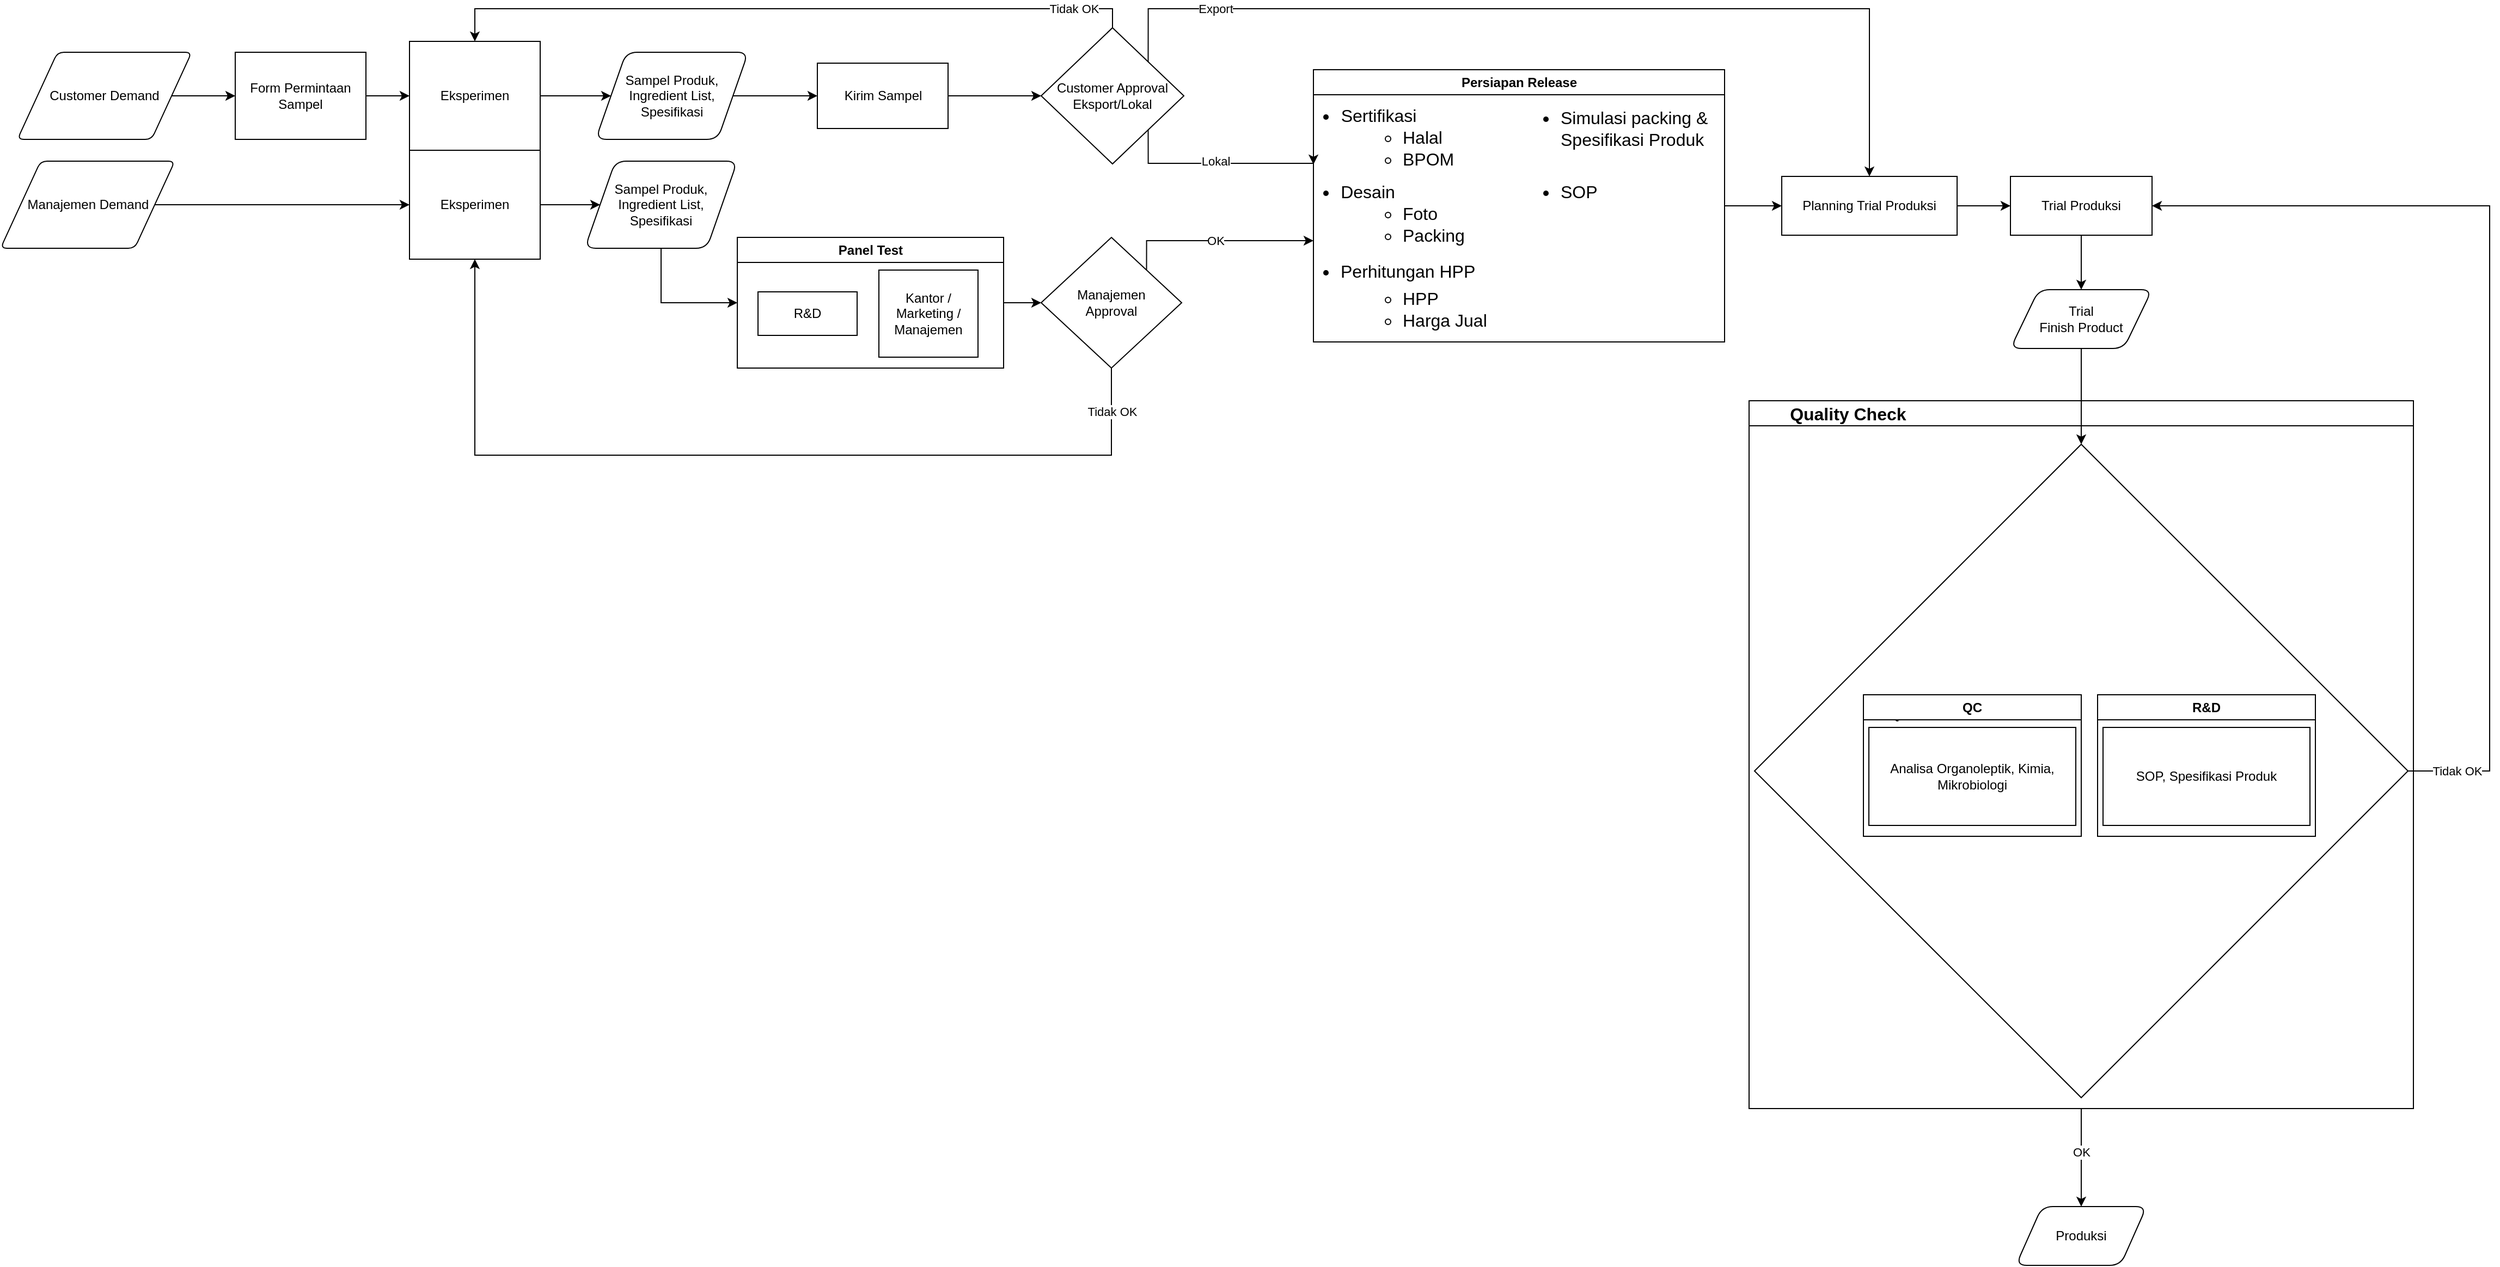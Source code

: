 <mxfile version="26.2.9">
  <diagram name="B2B" id="JEkLsybQMh7TkXwGEb7z">
    <mxGraphModel dx="1085" dy="737" grid="1" gridSize="10" guides="1" tooltips="1" connect="1" arrows="1" fold="1" page="1" pageScale="1" pageWidth="850" pageHeight="1100" math="0" shadow="0">
      <root>
        <mxCell id="0" />
        <mxCell id="1" parent="0" />
        <mxCell id="22Ek3IktAt-tEacaqxxI-50" style="edgeStyle=orthogonalEdgeStyle;rounded=0;orthogonalLoop=1;jettySize=auto;html=1;exitX=1;exitY=0.5;exitDx=0;exitDy=0;entryX=0;entryY=0.5;entryDx=0;entryDy=0;" edge="1" parent="1" source="6dXVv3c4vtzoXwTVIitz-65" target="22Ek3IktAt-tEacaqxxI-49">
          <mxGeometry relative="1" as="geometry" />
        </mxCell>
        <mxCell id="6dXVv3c4vtzoXwTVIitz-65" value="Form Permintaan Sampel" style="whiteSpace=wrap;strokeWidth=1;" parent="1" vertex="1">
          <mxGeometry x="280" y="50" width="120" height="80" as="geometry" />
        </mxCell>
        <mxCell id="22Ek3IktAt-tEacaqxxI-70" style="edgeStyle=orthogonalEdgeStyle;rounded=0;orthogonalLoop=1;jettySize=auto;html=1;exitX=0.5;exitY=1;exitDx=0;exitDy=0;entryX=0;entryY=0.5;entryDx=0;entryDy=0;" edge="1" parent="1" source="6dXVv3c4vtzoXwTVIitz-66" target="TRk_BBOaTZ7uG1GUnGQx-3">
          <mxGeometry relative="1" as="geometry">
            <Array as="points">
              <mxPoint x="671" y="280" />
            </Array>
          </mxGeometry>
        </mxCell>
        <mxCell id="6dXVv3c4vtzoXwTVIitz-66" value="Sampel Produk, Ingredient List, Spesifikasi" style="shape=parallelogram;whiteSpace=wrap;strokeWidth=1;;perimeter=parallelogramPerimeter;rounded=1;" parent="1" vertex="1">
          <mxGeometry x="601" y="150" width="140" height="80" as="geometry" />
        </mxCell>
        <mxCell id="7P-PuD_ggh4ez_p3lZlP-34" value="" style="edgeStyle=orthogonalEdgeStyle;rounded=0;orthogonalLoop=1;jettySize=auto;html=1;" parent="1" source="6dXVv3c4vtzoXwTVIitz-73" target="6dXVv3c4vtzoXwTVIitz-74" edge="1">
          <mxGeometry relative="1" as="geometry" />
        </mxCell>
        <mxCell id="6dXVv3c4vtzoXwTVIitz-73" value="Planning Trial Produksi" style="whiteSpace=wrap;strokeWidth=1;" parent="1" vertex="1">
          <mxGeometry x="1700" y="164" width="161" height="54" as="geometry" />
        </mxCell>
        <mxCell id="22Ek3IktAt-tEacaqxxI-93" style="edgeStyle=orthogonalEdgeStyle;rounded=0;orthogonalLoop=1;jettySize=auto;html=1;exitX=0.5;exitY=1;exitDx=0;exitDy=0;entryX=0.5;entryY=0;entryDx=0;entryDy=0;" edge="1" parent="1" source="6dXVv3c4vtzoXwTVIitz-74" target="22Ek3IktAt-tEacaqxxI-92">
          <mxGeometry relative="1" as="geometry" />
        </mxCell>
        <mxCell id="6dXVv3c4vtzoXwTVIitz-74" value="Trial Produksi" style="whiteSpace=wrap;strokeWidth=1;" parent="1" vertex="1">
          <mxGeometry x="1910" y="164" width="130" height="54" as="geometry" />
        </mxCell>
        <mxCell id="6dXVv3c4vtzoXwTVIitz-79" value="Produksi" style="shape=parallelogram;whiteSpace=wrap;strokeWidth=1;;perimeter=parallelogramPerimeter;rounded=1;" parent="1" vertex="1">
          <mxGeometry x="1915" y="1110" width="120" height="54" as="geometry" />
        </mxCell>
        <mxCell id="22Ek3IktAt-tEacaqxxI-52" style="edgeStyle=orthogonalEdgeStyle;rounded=0;orthogonalLoop=1;jettySize=auto;html=1;exitX=1;exitY=0.5;exitDx=0;exitDy=0;entryX=0;entryY=0.5;entryDx=0;entryDy=0;" edge="1" parent="1" source="7P-PuD_ggh4ez_p3lZlP-11" target="6dXVv3c4vtzoXwTVIitz-66">
          <mxGeometry relative="1" as="geometry" />
        </mxCell>
        <mxCell id="7P-PuD_ggh4ez_p3lZlP-11" value="Eksperimen" style="whiteSpace=wrap;strokeWidth=1;" parent="1" vertex="1">
          <mxGeometry x="440" y="140" width="120" height="100" as="geometry" />
        </mxCell>
        <mxCell id="7P-PuD_ggh4ez_p3lZlP-14" style="edgeStyle=orthogonalEdgeStyle;rounded=0;orthogonalLoop=1;jettySize=auto;html=1;exitX=1;exitY=0.5;exitDx=0;exitDy=0;entryX=0;entryY=0.5;entryDx=0;entryDy=0;strokeWidth=1;" parent="1" source="7P-PuD_ggh4ez_p3lZlP-13" target="6dXVv3c4vtzoXwTVIitz-65" edge="1">
          <mxGeometry relative="1" as="geometry" />
        </mxCell>
        <mxCell id="7P-PuD_ggh4ez_p3lZlP-13" value="Customer Demand" style="shape=parallelogram;html=1;strokeWidth=1;perimeter=parallelogramPerimeter;whiteSpace=wrap;rounded=1;arcSize=12;size=0.23;" parent="1" vertex="1">
          <mxGeometry x="80" y="50" width="160" height="80" as="geometry" />
        </mxCell>
        <mxCell id="TRk_BBOaTZ7uG1GUnGQx-2" style="edgeStyle=orthogonalEdgeStyle;rounded=0;orthogonalLoop=1;jettySize=auto;html=1;exitX=1;exitY=0.5;exitDx=0;exitDy=0;entryX=0;entryY=0.5;entryDx=0;entryDy=0;" parent="1" source="TRk_BBOaTZ7uG1GUnGQx-1" target="7P-PuD_ggh4ez_p3lZlP-11" edge="1">
          <mxGeometry relative="1" as="geometry" />
        </mxCell>
        <mxCell id="TRk_BBOaTZ7uG1GUnGQx-1" value="Manajemen Demand" style="shape=parallelogram;html=1;strokeWidth=1;perimeter=parallelogramPerimeter;whiteSpace=wrap;rounded=1;arcSize=12;size=0.23;" parent="1" vertex="1">
          <mxGeometry x="64.5" y="150" width="160" height="80" as="geometry" />
        </mxCell>
        <mxCell id="22Ek3IktAt-tEacaqxxI-72" style="edgeStyle=orthogonalEdgeStyle;rounded=0;orthogonalLoop=1;jettySize=auto;html=1;exitX=1;exitY=0.5;exitDx=0;exitDy=0;entryX=0;entryY=0.5;entryDx=0;entryDy=0;" edge="1" parent="1" source="TRk_BBOaTZ7uG1GUnGQx-3" target="22Ek3IktAt-tEacaqxxI-34">
          <mxGeometry relative="1" as="geometry" />
        </mxCell>
        <mxCell id="TRk_BBOaTZ7uG1GUnGQx-3" value="Panel Test" style="swimlane;whiteSpace=wrap;html=1;" parent="1" vertex="1">
          <mxGeometry x="741" y="220" width="244.5" height="120" as="geometry" />
        </mxCell>
        <mxCell id="TRk_BBOaTZ7uG1GUnGQx-4" value="Kantor / Marketing / Manajemen" style="rounded=0;whiteSpace=wrap;html=1;" parent="TRk_BBOaTZ7uG1GUnGQx-3" vertex="1">
          <mxGeometry x="130" y="30" width="91" height="80" as="geometry" />
        </mxCell>
        <mxCell id="TRk_BBOaTZ7uG1GUnGQx-5" value="R&amp;amp;D" style="rounded=0;whiteSpace=wrap;html=1;" parent="TRk_BBOaTZ7uG1GUnGQx-3" vertex="1">
          <mxGeometry x="19" y="50" width="91" height="40" as="geometry" />
        </mxCell>
        <mxCell id="22Ek3IktAt-tEacaqxxI-42" style="edgeStyle=orthogonalEdgeStyle;rounded=0;orthogonalLoop=1;jettySize=auto;html=1;exitX=1;exitY=0.5;exitDx=0;exitDy=0;entryX=0;entryY=0.5;entryDx=0;entryDy=0;" edge="1" parent="1" source="22Ek3IktAt-tEacaqxxI-8" target="6dXVv3c4vtzoXwTVIitz-73">
          <mxGeometry relative="1" as="geometry">
            <mxPoint x="520" y="711" as="targetPoint" />
          </mxGeometry>
        </mxCell>
        <mxCell id="22Ek3IktAt-tEacaqxxI-8" value="Persiapan Release" style="swimlane;whiteSpace=wrap;html=1;" vertex="1" parent="1">
          <mxGeometry x="1270" y="66" width="377.5" height="250" as="geometry" />
        </mxCell>
        <mxCell id="22Ek3IktAt-tEacaqxxI-9" value="&lt;ul&gt;&lt;li&gt;Sertifikasi&lt;/li&gt;&lt;/ul&gt;" style="text;html=1;align=center;verticalAlign=middle;whiteSpace=wrap;rounded=0;fontSize=16;" vertex="1" parent="22Ek3IktAt-tEacaqxxI-8">
          <mxGeometry x="10" y="27" width="60" height="30" as="geometry" />
        </mxCell>
        <mxCell id="22Ek3IktAt-tEacaqxxI-11" value="&lt;ul&gt;&lt;ul&gt;&lt;li&gt;Halal&lt;/li&gt;&lt;li&gt;BPOM&lt;/li&gt;&lt;/ul&gt;&lt;/ul&gt;" style="text;html=1;align=left;verticalAlign=middle;whiteSpace=wrap;rounded=0;fontSize=16;" vertex="1" parent="22Ek3IktAt-tEacaqxxI-8">
          <mxGeometry y="57" width="60" height="30" as="geometry" />
        </mxCell>
        <mxCell id="22Ek3IktAt-tEacaqxxI-15" value="&lt;ul&gt;&lt;ul&gt;&lt;li&gt;Foto&lt;/li&gt;&lt;li&gt;Packing&lt;/li&gt;&lt;/ul&gt;&lt;/ul&gt;" style="text;html=1;align=left;verticalAlign=middle;whiteSpace=wrap;rounded=0;fontSize=16;" vertex="1" parent="22Ek3IktAt-tEacaqxxI-8">
          <mxGeometry y="127" width="60" height="30" as="geometry" />
        </mxCell>
        <mxCell id="22Ek3IktAt-tEacaqxxI-14" value="&lt;ul&gt;&lt;li&gt;Desain&lt;/li&gt;&lt;/ul&gt;" style="text;html=1;align=center;verticalAlign=middle;whiteSpace=wrap;rounded=0;fontSize=16;" vertex="1" parent="22Ek3IktAt-tEacaqxxI-8">
          <mxGeometry y="97" width="60" height="30" as="geometry" />
        </mxCell>
        <mxCell id="22Ek3IktAt-tEacaqxxI-22" value="&lt;ul&gt;&lt;li&gt;Simulasi packing &amp;amp; Spesifikasi Produk&lt;/li&gt;&lt;/ul&gt;" style="text;html=1;align=left;verticalAlign=middle;whiteSpace=wrap;rounded=0;fontSize=16;" vertex="1" parent="22Ek3IktAt-tEacaqxxI-8">
          <mxGeometry x="185" y="27" width="235" height="53" as="geometry" />
        </mxCell>
        <mxCell id="22Ek3IktAt-tEacaqxxI-25" value="&lt;ul&gt;&lt;ul&gt;&lt;li&gt;HPP&lt;/li&gt;&lt;li&gt;Harga Jual&lt;/li&gt;&lt;/ul&gt;&lt;/ul&gt;" style="text;html=1;align=left;verticalAlign=middle;whiteSpace=wrap;rounded=0;fontSize=16;" vertex="1" parent="22Ek3IktAt-tEacaqxxI-8">
          <mxGeometry y="200" width="180" height="40" as="geometry" />
        </mxCell>
        <mxCell id="22Ek3IktAt-tEacaqxxI-43" value="&lt;ul&gt;&lt;li&gt;SOP&lt;/li&gt;&lt;/ul&gt;" style="text;html=1;align=left;verticalAlign=middle;whiteSpace=wrap;rounded=0;fontSize=16;" vertex="1" parent="22Ek3IktAt-tEacaqxxI-8">
          <mxGeometry x="185" y="85.5" width="235" height="53" as="geometry" />
        </mxCell>
        <mxCell id="22Ek3IktAt-tEacaqxxI-26" value="&lt;ul&gt;&lt;li&gt;Perhitungan HPP&lt;/li&gt;&lt;/ul&gt;" style="text;html=1;align=left;verticalAlign=middle;whiteSpace=wrap;rounded=0;fontSize=16;" vertex="1" parent="22Ek3IktAt-tEacaqxxI-8">
          <mxGeometry x="-17" y="170" width="180" height="30" as="geometry" />
        </mxCell>
        <mxCell id="22Ek3IktAt-tEacaqxxI-34" value="Manajemen&#xa;Approval" style="rhombus;whiteSpace=wrap;strokeWidth=1;" vertex="1" parent="1">
          <mxGeometry x="1020" y="220" width="129" height="120" as="geometry" />
        </mxCell>
        <mxCell id="22Ek3IktAt-tEacaqxxI-44" value="" style="endArrow=classic;html=1;rounded=0;exitX=1;exitY=0;exitDx=0;exitDy=0;entryX=0;entryY=1;entryDx=0;entryDy=0;edgeStyle=orthogonalEdgeStyle;" edge="1" parent="1" source="22Ek3IktAt-tEacaqxxI-34" target="22Ek3IktAt-tEacaqxxI-15">
          <mxGeometry relative="1" as="geometry">
            <mxPoint x="530" y="421" as="sourcePoint" />
            <mxPoint x="250" y="531" as="targetPoint" />
            <Array as="points">
              <mxPoint x="1117" y="223" />
            </Array>
          </mxGeometry>
        </mxCell>
        <mxCell id="22Ek3IktAt-tEacaqxxI-45" value="OK" style="edgeLabel;resizable=0;html=1;;align=center;verticalAlign=middle;" connectable="0" vertex="1" parent="22Ek3IktAt-tEacaqxxI-44">
          <mxGeometry relative="1" as="geometry">
            <mxPoint as="offset" />
          </mxGeometry>
        </mxCell>
        <mxCell id="22Ek3IktAt-tEacaqxxI-46" value="Customer Approval&lt;div&gt;Eksport/Lokal&lt;/div&gt;" style="rhombus;whiteSpace=wrap;html=1;" vertex="1" parent="1">
          <mxGeometry x="1020" y="27.5" width="131" height="125" as="geometry" />
        </mxCell>
        <mxCell id="22Ek3IktAt-tEacaqxxI-53" style="edgeStyle=orthogonalEdgeStyle;rounded=0;orthogonalLoop=1;jettySize=auto;html=1;exitX=1;exitY=0.5;exitDx=0;exitDy=0;entryX=0;entryY=0.5;entryDx=0;entryDy=0;" edge="1" parent="1" source="22Ek3IktAt-tEacaqxxI-49" target="22Ek3IktAt-tEacaqxxI-51">
          <mxGeometry relative="1" as="geometry" />
        </mxCell>
        <mxCell id="22Ek3IktAt-tEacaqxxI-49" value="Eksperimen" style="whiteSpace=wrap;strokeWidth=1;" vertex="1" parent="1">
          <mxGeometry x="440" y="40" width="120" height="100" as="geometry" />
        </mxCell>
        <mxCell id="22Ek3IktAt-tEacaqxxI-57" style="edgeStyle=orthogonalEdgeStyle;rounded=0;orthogonalLoop=1;jettySize=auto;html=1;exitX=1;exitY=0.5;exitDx=0;exitDy=0;entryX=0;entryY=0.5;entryDx=0;entryDy=0;" edge="1" parent="1" source="22Ek3IktAt-tEacaqxxI-83" target="22Ek3IktAt-tEacaqxxI-46">
          <mxGeometry relative="1" as="geometry" />
        </mxCell>
        <mxCell id="22Ek3IktAt-tEacaqxxI-51" value="Sampel Produk, Ingredient List, Spesifikasi" style="shape=parallelogram;whiteSpace=wrap;strokeWidth=1;;perimeter=parallelogramPerimeter;rounded=1;" vertex="1" parent="1">
          <mxGeometry x="611" y="50" width="140" height="80" as="geometry" />
        </mxCell>
        <mxCell id="22Ek3IktAt-tEacaqxxI-68" value="" style="endArrow=classic;html=1;rounded=0;exitX=0.5;exitY=0;exitDx=0;exitDy=0;entryX=0.5;entryY=0;entryDx=0;entryDy=0;edgeStyle=orthogonalEdgeStyle;" edge="1" parent="1" source="22Ek3IktAt-tEacaqxxI-46" target="22Ek3IktAt-tEacaqxxI-49">
          <mxGeometry relative="1" as="geometry">
            <mxPoint x="810" y="150" as="sourcePoint" />
            <mxPoint x="910" y="150" as="targetPoint" />
            <Array as="points">
              <mxPoint x="1086" y="10" />
              <mxPoint x="500" y="10" />
            </Array>
          </mxGeometry>
        </mxCell>
        <mxCell id="22Ek3IktAt-tEacaqxxI-69" value="Tidak OK" style="edgeLabel;resizable=0;html=1;;align=center;verticalAlign=middle;" connectable="0" vertex="1" parent="22Ek3IktAt-tEacaqxxI-68">
          <mxGeometry relative="1" as="geometry">
            <mxPoint x="263" as="offset" />
          </mxGeometry>
        </mxCell>
        <mxCell id="22Ek3IktAt-tEacaqxxI-75" value="" style="endArrow=classic;html=1;rounded=0;exitX=0.5;exitY=1;exitDx=0;exitDy=0;entryX=0.5;entryY=1;entryDx=0;entryDy=0;edgeStyle=orthogonalEdgeStyle;" edge="1" parent="1" source="22Ek3IktAt-tEacaqxxI-34" target="7P-PuD_ggh4ez_p3lZlP-11">
          <mxGeometry relative="1" as="geometry">
            <mxPoint x="895" y="448" as="sourcePoint" />
            <mxPoint x="520" y="460" as="targetPoint" />
            <Array as="points">
              <mxPoint x="1084" y="420" />
              <mxPoint x="500" y="420" />
            </Array>
          </mxGeometry>
        </mxCell>
        <mxCell id="22Ek3IktAt-tEacaqxxI-76" value="Tidak OK" style="edgeLabel;resizable=0;html=1;;align=center;verticalAlign=middle;" connectable="0" vertex="1" parent="22Ek3IktAt-tEacaqxxI-75">
          <mxGeometry relative="1" as="geometry">
            <mxPoint x="343" y="-40" as="offset" />
          </mxGeometry>
        </mxCell>
        <mxCell id="22Ek3IktAt-tEacaqxxI-77" value="" style="endArrow=classic;html=1;rounded=0;exitX=1;exitY=1;exitDx=0;exitDy=0;entryX=0;entryY=1;entryDx=0;entryDy=0;edgeStyle=orthogonalEdgeStyle;" edge="1" parent="1" source="22Ek3IktAt-tEacaqxxI-46" target="22Ek3IktAt-tEacaqxxI-11">
          <mxGeometry relative="1" as="geometry">
            <mxPoint x="1360" y="90" as="sourcePoint" />
            <mxPoint x="1240" y="100" as="targetPoint" />
            <Array as="points">
              <mxPoint x="1118" y="152" />
              <mxPoint x="1270" y="152" />
            </Array>
          </mxGeometry>
        </mxCell>
        <mxCell id="22Ek3IktAt-tEacaqxxI-78" value="Lokal" style="edgeLabel;resizable=0;html=1;;align=center;verticalAlign=middle;" connectable="0" vertex="1" parent="22Ek3IktAt-tEacaqxxI-77">
          <mxGeometry relative="1" as="geometry">
            <mxPoint x="1" y="-2" as="offset" />
          </mxGeometry>
        </mxCell>
        <mxCell id="22Ek3IktAt-tEacaqxxI-80" value="" style="endArrow=classic;html=1;rounded=0;exitX=1;exitY=0;exitDx=0;exitDy=0;entryX=0.5;entryY=0;entryDx=0;entryDy=0;edgeStyle=orthogonalEdgeStyle;" edge="1" parent="1" source="22Ek3IktAt-tEacaqxxI-46" target="6dXVv3c4vtzoXwTVIitz-73">
          <mxGeometry relative="1" as="geometry">
            <mxPoint x="1295" y="25.75" as="sourcePoint" />
            <mxPoint x="1440" y="50" as="targetPoint" />
            <Array as="points">
              <mxPoint x="1118" y="10" />
              <mxPoint x="1781" y="10" />
            </Array>
          </mxGeometry>
        </mxCell>
        <mxCell id="22Ek3IktAt-tEacaqxxI-81" value="Export" style="edgeLabel;resizable=0;html=1;;align=center;verticalAlign=middle;" connectable="0" vertex="1" parent="22Ek3IktAt-tEacaqxxI-80">
          <mxGeometry relative="1" as="geometry">
            <mxPoint x="-322" as="offset" />
          </mxGeometry>
        </mxCell>
        <mxCell id="22Ek3IktAt-tEacaqxxI-82" value="" style="edgeStyle=orthogonalEdgeStyle;rounded=0;orthogonalLoop=1;jettySize=auto;html=1;exitX=1;exitY=0.5;exitDx=0;exitDy=0;entryX=0;entryY=0.5;entryDx=0;entryDy=0;" edge="1" parent="1" source="22Ek3IktAt-tEacaqxxI-51" target="22Ek3IktAt-tEacaqxxI-83">
          <mxGeometry relative="1" as="geometry">
            <mxPoint x="737" y="90" as="sourcePoint" />
            <mxPoint x="1020" y="90" as="targetPoint" />
          </mxGeometry>
        </mxCell>
        <mxCell id="22Ek3IktAt-tEacaqxxI-83" value="Kirim Sampel" style="rounded=0;whiteSpace=wrap;html=1;" vertex="1" parent="1">
          <mxGeometry x="814.5" y="60" width="120" height="60" as="geometry" />
        </mxCell>
        <mxCell id="22Ek3IktAt-tEacaqxxI-88" value="&lt;font style=&quot;font-size: 16px;&quot;&gt;&lt;span style=&quot;white-space: pre;&quot;&gt;&#x9;&lt;/span&gt;Quality Check&lt;/font&gt;" style="swimlane;whiteSpace=wrap;html=1;align=left;" vertex="1" parent="1">
          <mxGeometry x="1670" y="370" width="610" height="650" as="geometry" />
        </mxCell>
        <mxCell id="22Ek3IktAt-tEacaqxxI-87" value="" style="rhombus;whiteSpace=wrap;html=1;" vertex="1" parent="22Ek3IktAt-tEacaqxxI-88">
          <mxGeometry x="5" y="40" width="600" height="600" as="geometry" />
        </mxCell>
        <mxCell id="22Ek3IktAt-tEacaqxxI-85" value="" style="group" vertex="1" connectable="0" parent="22Ek3IktAt-tEacaqxxI-88">
          <mxGeometry x="110" y="280" width="195" height="120" as="geometry" />
        </mxCell>
        <mxCell id="22Ek3IktAt-tEacaqxxI-84" value="QC" style="text;html=1;align=center;verticalAlign=middle;whiteSpace=wrap;rounded=0;" vertex="1" parent="22Ek3IktAt-tEacaqxxI-85">
          <mxGeometry width="57" height="16.364" as="geometry" />
        </mxCell>
        <mxCell id="22Ek3IktAt-tEacaqxxI-105" value="QC" style="swimlane;whiteSpace=wrap;html=1;" vertex="1" parent="22Ek3IktAt-tEacaqxxI-85">
          <mxGeometry x="-5" y="-10" width="200" height="130" as="geometry" />
        </mxCell>
        <mxCell id="6dXVv3c4vtzoXwTVIitz-78" value="Analisa Organoleptik, Kimia, Mikrobiologi" style="whiteSpace=wrap;strokeWidth=1;" parent="22Ek3IktAt-tEacaqxxI-105" vertex="1">
          <mxGeometry x="5" y="30" width="190" height="90" as="geometry" />
        </mxCell>
        <mxCell id="22Ek3IktAt-tEacaqxxI-104" value="R&amp;amp;D" style="swimlane;whiteSpace=wrap;html=1;" vertex="1" parent="22Ek3IktAt-tEacaqxxI-88">
          <mxGeometry x="320" y="270" width="200" height="130" as="geometry" />
        </mxCell>
        <mxCell id="6dXVv3c4vtzoXwTVIitz-70" value="SOP, Spesifikasi Produk" style="whiteSpace=wrap;strokeWidth=1;" parent="22Ek3IktAt-tEacaqxxI-104" vertex="1">
          <mxGeometry x="5" y="30" width="190" height="90" as="geometry" />
        </mxCell>
        <mxCell id="22Ek3IktAt-tEacaqxxI-94" style="edgeStyle=orthogonalEdgeStyle;rounded=0;orthogonalLoop=1;jettySize=auto;html=1;exitX=0.5;exitY=1;exitDx=0;exitDy=0;entryX=0.5;entryY=0;entryDx=0;entryDy=0;" edge="1" parent="1" source="22Ek3IktAt-tEacaqxxI-92" target="22Ek3IktAt-tEacaqxxI-87">
          <mxGeometry relative="1" as="geometry">
            <mxPoint x="2040" y="340" as="targetPoint" />
            <Array as="points" />
          </mxGeometry>
        </mxCell>
        <mxCell id="22Ek3IktAt-tEacaqxxI-92" value="Trial&#xa;Finish Product" style="shape=parallelogram;whiteSpace=wrap;strokeWidth=1;;perimeter=parallelogramPerimeter;rounded=1;" vertex="1" parent="1">
          <mxGeometry x="1910" y="268" width="130" height="54" as="geometry" />
        </mxCell>
        <mxCell id="22Ek3IktAt-tEacaqxxI-111" value="" style="endArrow=classic;html=1;rounded=0;exitX=0.5;exitY=1;exitDx=0;exitDy=0;entryX=0.5;entryY=0;entryDx=0;entryDy=0;" edge="1" parent="1" source="22Ek3IktAt-tEacaqxxI-88" target="6dXVv3c4vtzoXwTVIitz-79">
          <mxGeometry relative="1" as="geometry">
            <mxPoint x="1985" y="710" as="sourcePoint" />
            <mxPoint x="1985" y="750" as="targetPoint" />
          </mxGeometry>
        </mxCell>
        <mxCell id="22Ek3IktAt-tEacaqxxI-112" value="OK" style="edgeLabel;resizable=0;html=1;;align=center;verticalAlign=middle;" connectable="0" vertex="1" parent="22Ek3IktAt-tEacaqxxI-111">
          <mxGeometry relative="1" as="geometry">
            <mxPoint y="-5" as="offset" />
          </mxGeometry>
        </mxCell>
        <mxCell id="22Ek3IktAt-tEacaqxxI-116" value="" style="endArrow=classic;html=1;rounded=0;exitX=1;exitY=0.5;exitDx=0;exitDy=0;entryX=1;entryY=0.5;entryDx=0;entryDy=0;edgeStyle=orthogonalEdgeStyle;" edge="1" parent="1" source="22Ek3IktAt-tEacaqxxI-87" target="6dXVv3c4vtzoXwTVIitz-74">
          <mxGeometry relative="1" as="geometry">
            <mxPoint x="2100" y="510" as="sourcePoint" />
            <mxPoint x="2200" y="510" as="targetPoint" />
            <Array as="points">
              <mxPoint x="2350" y="710" />
              <mxPoint x="2350" y="191" />
            </Array>
          </mxGeometry>
        </mxCell>
        <mxCell id="22Ek3IktAt-tEacaqxxI-117" value="Tidak OK" style="edgeLabel;resizable=0;html=1;;align=center;verticalAlign=middle;" connectable="0" vertex="1" parent="22Ek3IktAt-tEacaqxxI-116">
          <mxGeometry relative="1" as="geometry">
            <mxPoint x="-30" y="377" as="offset" />
          </mxGeometry>
        </mxCell>
      </root>
    </mxGraphModel>
  </diagram>
</mxfile>
